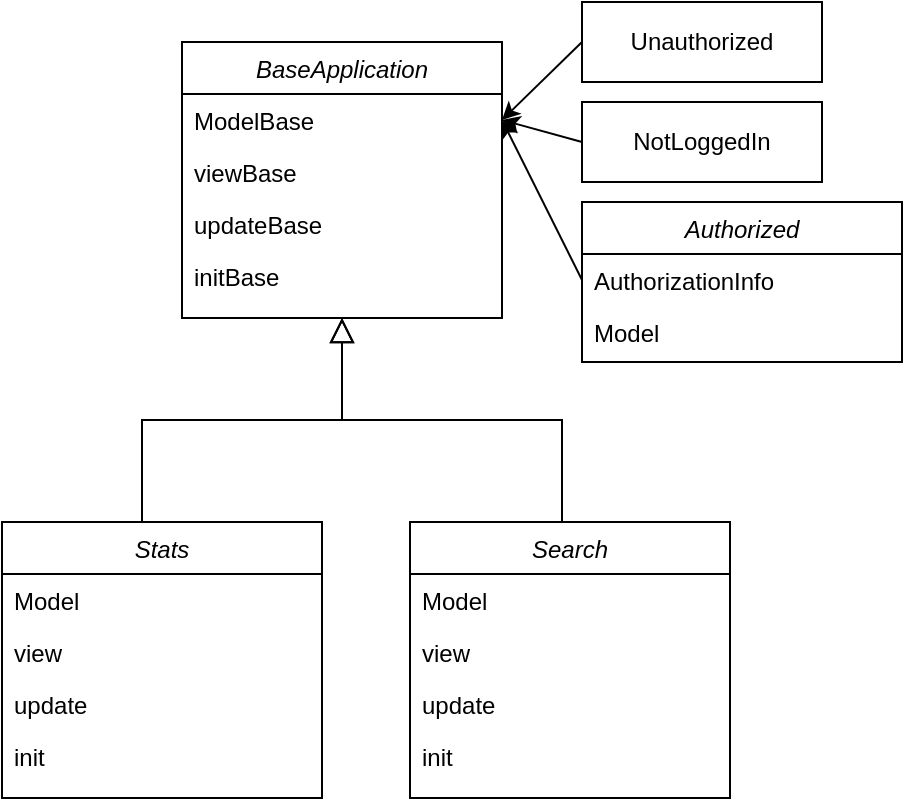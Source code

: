 <mxfile version="18.0.7" type="device"><diagram id="C5RBs43oDa-KdzZeNtuy" name="Page-1"><mxGraphModel dx="981" dy="572" grid="1" gridSize="10" guides="1" tooltips="1" connect="1" arrows="1" fold="1" page="1" pageScale="1" pageWidth="827" pageHeight="1169" math="0" shadow="0"><root><mxCell id="WIyWlLk6GJQsqaUBKTNV-0"/><mxCell id="WIyWlLk6GJQsqaUBKTNV-1" parent="WIyWlLk6GJQsqaUBKTNV-0"/><mxCell id="zkfFHV4jXpPFQw0GAbJ--0" value="BaseApplication" style="swimlane;fontStyle=2;align=center;verticalAlign=top;childLayout=stackLayout;horizontal=1;startSize=26;horizontalStack=0;resizeParent=1;resizeLast=0;collapsible=1;marginBottom=0;rounded=0;shadow=0;strokeWidth=1;" parent="WIyWlLk6GJQsqaUBKTNV-1" vertex="1"><mxGeometry x="220" y="120" width="160" height="138" as="geometry"><mxRectangle x="230" y="140" width="160" height="26" as="alternateBounds"/></mxGeometry></mxCell><mxCell id="ex5tmXjgXnrveHQoaW1p-0" value="ModelBase" style="text;align=left;verticalAlign=top;spacingLeft=4;spacingRight=4;overflow=hidden;rotatable=0;points=[[0,0.5],[1,0.5]];portConstraint=eastwest;rounded=0;shadow=0;html=0;" vertex="1" parent="zkfFHV4jXpPFQw0GAbJ--0"><mxGeometry y="26" width="160" height="26" as="geometry"/></mxCell><mxCell id="zkfFHV4jXpPFQw0GAbJ--2" value="viewBase" style="text;align=left;verticalAlign=top;spacingLeft=4;spacingRight=4;overflow=hidden;rotatable=0;points=[[0,0.5],[1,0.5]];portConstraint=eastwest;rounded=0;shadow=0;html=0;" parent="zkfFHV4jXpPFQw0GAbJ--0" vertex="1"><mxGeometry y="52" width="160" height="26" as="geometry"/></mxCell><mxCell id="ex5tmXjgXnrveHQoaW1p-18" value="updateBase" style="text;align=left;verticalAlign=top;spacingLeft=4;spacingRight=4;overflow=hidden;rotatable=0;points=[[0,0.5],[1,0.5]];portConstraint=eastwest;rounded=0;shadow=0;html=0;" vertex="1" parent="zkfFHV4jXpPFQw0GAbJ--0"><mxGeometry y="78" width="160" height="26" as="geometry"/></mxCell><mxCell id="zkfFHV4jXpPFQw0GAbJ--1" value="initBase" style="text;align=left;verticalAlign=top;spacingLeft=4;spacingRight=4;overflow=hidden;rotatable=0;points=[[0,0.5],[1,0.5]];portConstraint=eastwest;" parent="zkfFHV4jXpPFQw0GAbJ--0" vertex="1"><mxGeometry y="104" width="160" height="26" as="geometry"/></mxCell><mxCell id="zkfFHV4jXpPFQw0GAbJ--12" value="" style="endArrow=block;endSize=10;endFill=0;shadow=0;strokeWidth=1;rounded=0;edgeStyle=elbowEdgeStyle;elbow=vertical;" parent="WIyWlLk6GJQsqaUBKTNV-1" target="zkfFHV4jXpPFQw0GAbJ--0" edge="1"><mxGeometry width="160" relative="1" as="geometry"><mxPoint x="200" y="360.0" as="sourcePoint"/><mxPoint x="200" y="203" as="targetPoint"/></mxGeometry></mxCell><mxCell id="zkfFHV4jXpPFQw0GAbJ--16" value="" style="endArrow=block;endSize=10;endFill=0;shadow=0;strokeWidth=1;rounded=0;edgeStyle=elbowEdgeStyle;elbow=vertical;" parent="WIyWlLk6GJQsqaUBKTNV-1" target="zkfFHV4jXpPFQw0GAbJ--0" edge="1"><mxGeometry width="160" relative="1" as="geometry"><mxPoint x="410" y="360.0" as="sourcePoint"/><mxPoint x="310" y="271" as="targetPoint"/></mxGeometry></mxCell><mxCell id="ex5tmXjgXnrveHQoaW1p-7" value="Unauthorized" style="rounded=0;whiteSpace=wrap;html=1;" vertex="1" parent="WIyWlLk6GJQsqaUBKTNV-1"><mxGeometry x="420" y="100" width="120" height="40" as="geometry"/></mxCell><mxCell id="ex5tmXjgXnrveHQoaW1p-10" value="NotLoggedIn" style="rounded=0;whiteSpace=wrap;html=1;" vertex="1" parent="WIyWlLk6GJQsqaUBKTNV-1"><mxGeometry x="420" y="150" width="120" height="40" as="geometry"/></mxCell><mxCell id="ex5tmXjgXnrveHQoaW1p-11" value="Authorized" style="swimlane;fontStyle=2;align=center;verticalAlign=top;childLayout=stackLayout;horizontal=1;startSize=26;horizontalStack=0;resizeParent=1;resizeLast=0;collapsible=1;marginBottom=0;rounded=0;shadow=0;strokeWidth=1;" vertex="1" parent="WIyWlLk6GJQsqaUBKTNV-1"><mxGeometry x="420" y="200" width="160" height="80" as="geometry"><mxRectangle x="230" y="140" width="160" height="26" as="alternateBounds"/></mxGeometry></mxCell><mxCell id="ex5tmXjgXnrveHQoaW1p-12" value="AuthorizationInfo" style="text;align=left;verticalAlign=top;spacingLeft=4;spacingRight=4;overflow=hidden;rotatable=0;points=[[0,0.5],[1,0.5]];portConstraint=eastwest;" vertex="1" parent="ex5tmXjgXnrveHQoaW1p-11"><mxGeometry y="26" width="160" height="26" as="geometry"/></mxCell><mxCell id="ex5tmXjgXnrveHQoaW1p-13" value="Model" style="text;align=left;verticalAlign=top;spacingLeft=4;spacingRight=4;overflow=hidden;rotatable=0;points=[[0,0.5],[1,0.5]];portConstraint=eastwest;rounded=0;shadow=0;html=0;" vertex="1" parent="ex5tmXjgXnrveHQoaW1p-11"><mxGeometry y="52" width="160" height="26" as="geometry"/></mxCell><mxCell id="ex5tmXjgXnrveHQoaW1p-15" value="" style="endArrow=classic;html=1;rounded=0;entryX=1;entryY=0.5;entryDx=0;entryDy=0;exitX=0;exitY=0.5;exitDx=0;exitDy=0;" edge="1" parent="WIyWlLk6GJQsqaUBKTNV-1" source="ex5tmXjgXnrveHQoaW1p-7" target="ex5tmXjgXnrveHQoaW1p-0"><mxGeometry width="50" height="50" relative="1" as="geometry"><mxPoint x="340" y="370" as="sourcePoint"/><mxPoint x="390" y="320" as="targetPoint"/></mxGeometry></mxCell><mxCell id="ex5tmXjgXnrveHQoaW1p-16" value="" style="endArrow=classic;html=1;rounded=0;entryX=1;entryY=0.5;entryDx=0;entryDy=0;exitX=0;exitY=0.5;exitDx=0;exitDy=0;" edge="1" parent="WIyWlLk6GJQsqaUBKTNV-1" source="ex5tmXjgXnrveHQoaW1p-10" target="ex5tmXjgXnrveHQoaW1p-0"><mxGeometry width="50" height="50" relative="1" as="geometry"><mxPoint x="430" y="150.0" as="sourcePoint"/><mxPoint x="390" y="221" as="targetPoint"/></mxGeometry></mxCell><mxCell id="ex5tmXjgXnrveHQoaW1p-17" value="" style="endArrow=classic;html=1;rounded=0;entryX=1;entryY=0.5;entryDx=0;entryDy=0;exitX=0;exitY=0.5;exitDx=0;exitDy=0;" edge="1" parent="WIyWlLk6GJQsqaUBKTNV-1" source="ex5tmXjgXnrveHQoaW1p-12" target="ex5tmXjgXnrveHQoaW1p-0"><mxGeometry width="50" height="50" relative="1" as="geometry"><mxPoint x="430" y="200.0" as="sourcePoint"/><mxPoint x="390" y="221" as="targetPoint"/></mxGeometry></mxCell><mxCell id="ex5tmXjgXnrveHQoaW1p-19" value="Stats" style="swimlane;fontStyle=2;align=center;verticalAlign=top;childLayout=stackLayout;horizontal=1;startSize=26;horizontalStack=0;resizeParent=1;resizeLast=0;collapsible=1;marginBottom=0;rounded=0;shadow=0;strokeWidth=1;" vertex="1" parent="WIyWlLk6GJQsqaUBKTNV-1"><mxGeometry x="130" y="360" width="160" height="138" as="geometry"><mxRectangle x="230" y="140" width="160" height="26" as="alternateBounds"/></mxGeometry></mxCell><mxCell id="ex5tmXjgXnrveHQoaW1p-22" value="Model" style="text;align=left;verticalAlign=top;spacingLeft=4;spacingRight=4;overflow=hidden;rotatable=0;points=[[0,0.5],[1,0.5]];portConstraint=eastwest;rounded=0;shadow=0;html=0;" vertex="1" parent="ex5tmXjgXnrveHQoaW1p-19"><mxGeometry y="26" width="160" height="26" as="geometry"/></mxCell><mxCell id="ex5tmXjgXnrveHQoaW1p-21" value="view" style="text;align=left;verticalAlign=top;spacingLeft=4;spacingRight=4;overflow=hidden;rotatable=0;points=[[0,0.5],[1,0.5]];portConstraint=eastwest;rounded=0;shadow=0;html=0;" vertex="1" parent="ex5tmXjgXnrveHQoaW1p-19"><mxGeometry y="52" width="160" height="26" as="geometry"/></mxCell><mxCell id="ex5tmXjgXnrveHQoaW1p-23" value="update" style="text;align=left;verticalAlign=top;spacingLeft=4;spacingRight=4;overflow=hidden;rotatable=0;points=[[0,0.5],[1,0.5]];portConstraint=eastwest;rounded=0;shadow=0;html=0;" vertex="1" parent="ex5tmXjgXnrveHQoaW1p-19"><mxGeometry y="78" width="160" height="26" as="geometry"/></mxCell><mxCell id="ex5tmXjgXnrveHQoaW1p-20" value="init" style="text;align=left;verticalAlign=top;spacingLeft=4;spacingRight=4;overflow=hidden;rotatable=0;points=[[0,0.5],[1,0.5]];portConstraint=eastwest;" vertex="1" parent="ex5tmXjgXnrveHQoaW1p-19"><mxGeometry y="104" width="160" height="26" as="geometry"/></mxCell><mxCell id="ex5tmXjgXnrveHQoaW1p-29" value="Search" style="swimlane;fontStyle=2;align=center;verticalAlign=top;childLayout=stackLayout;horizontal=1;startSize=26;horizontalStack=0;resizeParent=1;resizeLast=0;collapsible=1;marginBottom=0;rounded=0;shadow=0;strokeWidth=1;" vertex="1" parent="WIyWlLk6GJQsqaUBKTNV-1"><mxGeometry x="334" y="360" width="160" height="138" as="geometry"><mxRectangle x="230" y="140" width="160" height="26" as="alternateBounds"/></mxGeometry></mxCell><mxCell id="ex5tmXjgXnrveHQoaW1p-30" value="Model" style="text;align=left;verticalAlign=top;spacingLeft=4;spacingRight=4;overflow=hidden;rotatable=0;points=[[0,0.5],[1,0.5]];portConstraint=eastwest;rounded=0;shadow=0;html=0;" vertex="1" parent="ex5tmXjgXnrveHQoaW1p-29"><mxGeometry y="26" width="160" height="26" as="geometry"/></mxCell><mxCell id="ex5tmXjgXnrveHQoaW1p-31" value="view" style="text;align=left;verticalAlign=top;spacingLeft=4;spacingRight=4;overflow=hidden;rotatable=0;points=[[0,0.5],[1,0.5]];portConstraint=eastwest;rounded=0;shadow=0;html=0;" vertex="1" parent="ex5tmXjgXnrveHQoaW1p-29"><mxGeometry y="52" width="160" height="26" as="geometry"/></mxCell><mxCell id="ex5tmXjgXnrveHQoaW1p-32" value="update" style="text;align=left;verticalAlign=top;spacingLeft=4;spacingRight=4;overflow=hidden;rotatable=0;points=[[0,0.5],[1,0.5]];portConstraint=eastwest;rounded=0;shadow=0;html=0;" vertex="1" parent="ex5tmXjgXnrveHQoaW1p-29"><mxGeometry y="78" width="160" height="26" as="geometry"/></mxCell><mxCell id="ex5tmXjgXnrveHQoaW1p-33" value="init" style="text;align=left;verticalAlign=top;spacingLeft=4;spacingRight=4;overflow=hidden;rotatable=0;points=[[0,0.5],[1,0.5]];portConstraint=eastwest;" vertex="1" parent="ex5tmXjgXnrveHQoaW1p-29"><mxGeometry y="104" width="160" height="26" as="geometry"/></mxCell></root></mxGraphModel></diagram></mxfile>